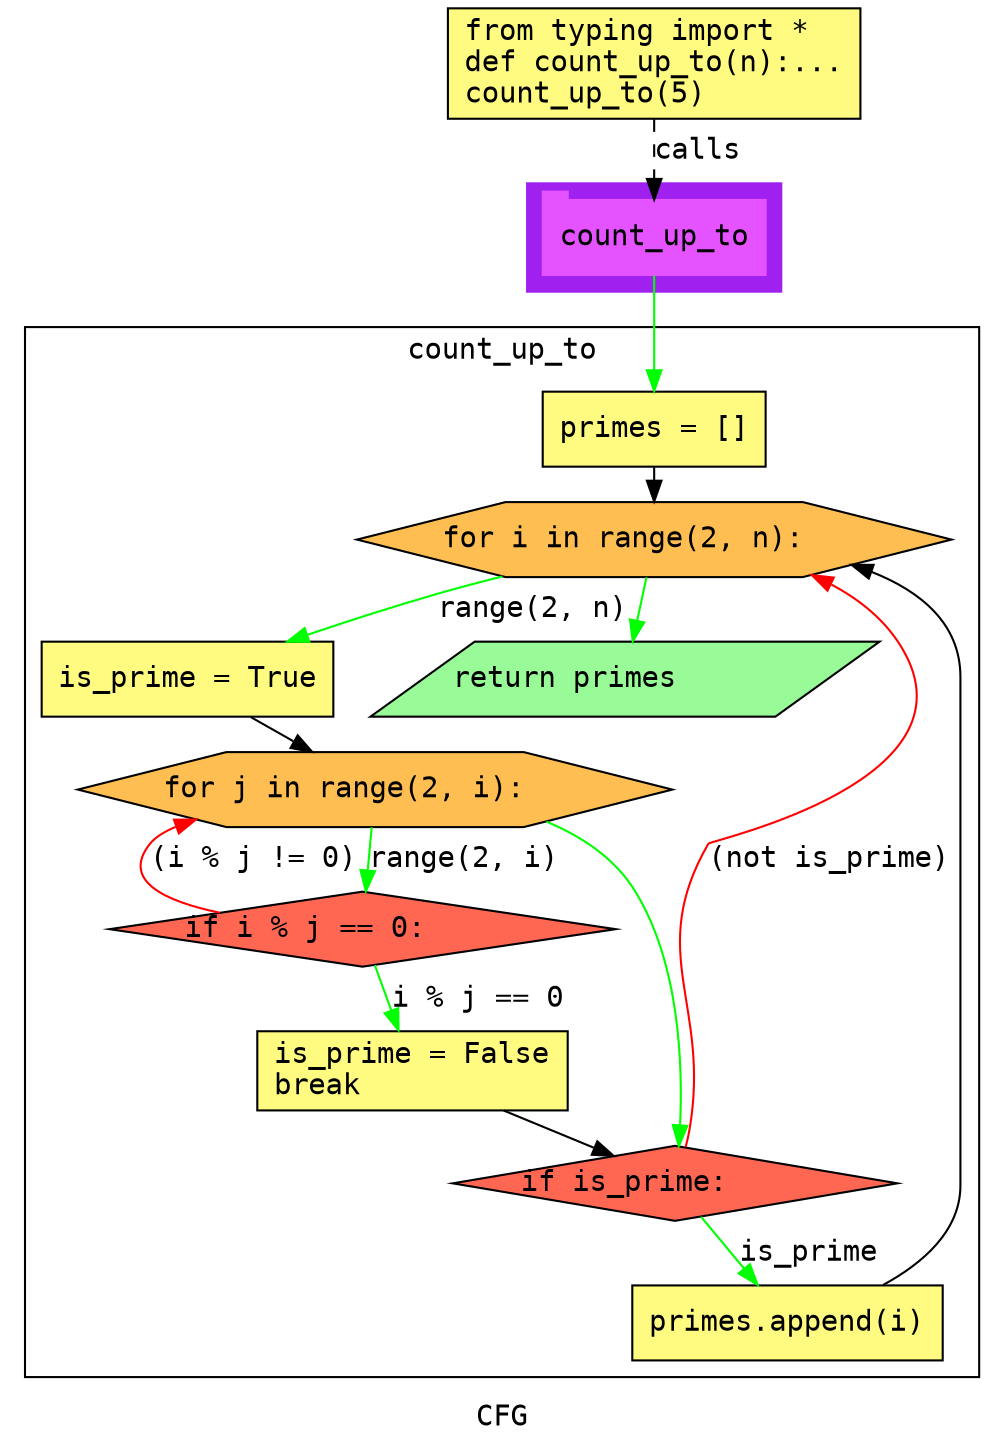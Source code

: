 digraph cluster26CFG {
	graph [bb="0,0,466,688",
		compound=True,
		fontname="DejaVu Sans Mono",
		label=CFG,
		lheight=0.21,
		lp="233,11.5",
		lwidth=0.35,
		pack=False,
		rankdir=TB,
		ranksep=0.02
	];
	node [fontname="DejaVu Sans Mono",
		label="\N"
	];
	edge [fontname="DejaVu Sans Mono"];
	subgraph cluster_1 {
		graph [bb="242,552,364,604",
			color=purple,
			compound=true,
			fontname="DejaVu Sans Mono",
			label="",
			rankdir=TB,
			ranksep=0.02,
			shape=tab,
			style=filled
		];
		node [fontname="DejaVu Sans Mono"];
		edge [fontname="DejaVu Sans Mono"];
		20	[color="#E552FF",
			height=0.5,
			label=count_up_to,
			linenum="[15]",
			pos="303,578",
			shape=tab,
			style=filled,
			width=1.4861];
	}
	subgraph cluster0count_up_to {
		graph [bb="8,31,458,535",
			compound=True,
			fontname="DejaVu Sans Mono",
			label=count_up_to,
			lheight=0.21,
			lp="233,523.5",
			lwidth=1.26,
			pack=False,
			rankdir=TB,
			ranksep=0.02
		];
		node [fontname="DejaVu Sans Mono"];
		edge [fontname="DejaVu Sans Mono"];
		subgraph cluster_4 {
			graph [color=purple,
				compound=true,
				fontname="DejaVu Sans Mono",
				label="",
				rankdir=TB,
				ranksep=0.02,
				shape=tab,
				style=filled
			];
			node [fontname="DejaVu Sans Mono"];
			edge [fontname="DejaVu Sans Mono"];
		}
		subgraph cluster_8 {
			graph [color=purple,
				compound=true,
				fontname="DejaVu Sans Mono",
				label="",
				rankdir=TB,
				ranksep=0.02,
				shape=tab,
				style=filled
			];
			node [fontname="DejaVu Sans Mono"];
			edge [fontname="DejaVu Sans Mono"];
		}
		subgraph cluster_15 {
			graph [color=purple,
				compound=true,
				fontname="DejaVu Sans Mono",
				label="",
				rankdir=TB,
				ranksep=0.02,
				shape=tab,
				style=filled
			];
			node [fontname="DejaVu Sans Mono"];
			edge [fontname="DejaVu Sans Mono"];
		}
		3	[fillcolor="#FFFB81",
			height=0.5,
			label="primes = []\l",
			linenum="[3]",
			pos="303,486",
			shape=rectangle,
			style="filled,solid",
			width=1.4861];
		4	[fillcolor="#FFBE52",
			height=0.5,
			label="for i in range(2, n):\l",
			linenum="[4]",
			pos="303,433",
			shape=hexagon,
			style="filled,solid",
			width=3.9609];
		3 -> 4	[color=black,
			pos="e,303,451.25 303,467.73 303,465.66 303,463.5 303,461.32"];
		6	[fillcolor="#FFFB81",
			height=0.5,
			label="is_prime = True\l",
			linenum="[5]",
			pos="86,366",
			shape=rectangle,
			style="filled,solid",
			width=1.9444];
		4 -> 6	[color=green,
			label="range(2, n)",
			lp="246.5,399.5",
			pos="e,131.84,384.06 230.61,415.15 220.62,412.57 210.53,409.82 201,407 181.41,401.21 160.22,394.09 141.43,387.47"];
		7	[fillcolor="#98fb98",
			height=0.5,
			label="return primes\l",
			linenum="[12]",
			pos="292,366",
			shape=parallelogram,
			style="filled,solid",
			width=3.2823];
		4 -> 7	[color=green,
			pos="e,294.91,384.19 300.11,414.92 299.03,408.55 297.78,401.16 296.59,394.11"];
		8	[fillcolor="#FFBE52",
			height=0.5,
			label="for j in range(2, i):\l",
			linenum="[6]",
			pos="172,313",
			shape=hexagon,
			style="filled,solid",
			width=3.9609];
		6 -> 8	[color=black,
			pos="e,143.21,331.08 115.12,347.73 121.35,344.04 128.01,340.08 134.51,336.23"];
		10	[fillcolor="#FF6752",
			height=0.5,
			label="if i % j == 0:\l",
			linenum="[7]",
			pos="163,246",
			shape=diamond,
			style="filled,solid",
			width=3.3702];
		8 -> 10	[color=green,
			label="range(2, i)",
			lp="213.5,279.5",
			pos="e,165.32,263.74 169.64,294.92 168.74,288.45 167.7,280.92 166.71,273.77"];
		11	[fillcolor="#FF6752",
			height=0.5,
			label="if is_prime:\l",
			linenum="[10]",
			pos="312,124",
			shape=diamond,
			style="filled,solid",
			width=2.9617];
		8 -> 11	[color=green,
			pos="e,313.65,142.15 252.37,297.17 268.89,290.05 283.98,279.54 293,264 313.16,229.3 315.24,181.69 314.16,152.16"];
		10 -> 8	[color=red,
			label="(i % j != 0)",
			lp="113,279.5",
			pos="e,85.544,298.8 96.152,254.08 69.943,259.65 49.078,269.52 63,287 65.52,290.16 70.105,292.96 76.018,295.42"];
		12	[fillcolor="#FFFB81",
			height=0.52778,
			label="is_prime = False\lbreak\l",
			linenum="[8, 9]",
			pos="187,178",
			shape=rectangle,
			style="filled,solid",
			width=2.0694];
		10 -> 12	[color=green,
			label="i % j == 0",
			lp="218.5,212.5",
			pos="e,180.29,197.46 168.93,228.69 171.3,222.18 174.09,214.49 176.77,207.14"];
		12 -> 11	[color=black,
			pos="e,282.84,137.13 230.37,158.96 244.33,153.15 259.69,146.76 273.29,141.1"];
		11 -> 4	[color=red,
			label="(not is_prime)",
			lp="386,279.5",
			pos="e,378.06,415.82 317.09,141.3 317.83,144.17 318.51,147.16 319,150 329.28,210.15 297.53,234.13 328,287 328.81,288.4 463.5,317.42 419,\
384 411.15,395.74 399.85,404.61 387.34,411.31"];
		15	[fillcolor="#FFFB81",
			height=0.5,
			label="primes.append(i)\l",
			linenum="[11]",
			pos="366,57",
			shape=rectangle,
			style="filled,solid",
			width=2.0694];
		11 -> 15	[color=green,
			label=is_prime,
			lp="376.5,90.5",
			pos="e,351.64,75.291 324.52,107.92 330.66,100.54 338.22,91.44 345.19,83.045"];
		15 -> 4	[color=black,
			pos="e,397.11,420.72 411.87,75.209 431.07,85.643 449,101.22 449,123 449,367 449,367 449,367 449,392.23 430.58,407.74 406.83,417.25"];
	}
	1	[fillcolor="#FFFB81",
		height=0.73611,
		label="from typing import *\ldef count_up_to(n):...\lcount_up_to(5)\l",
		linenum="[1]",
		pos="303,661.5",
		shape=rectangle,
		style="filled,solid",
		width=2.75];
	1 -> 20	[label=calls,
		lp="324,619.5",
		pos="e,303,596.13 303,634.71 303,625.66 303,615.47 303,606.3",
		style=dashed];
	20 -> 3	[color=green,
		pos="e,303,504.3 303,559.65 303,546.82 303,529.11 303,514.38"];
}
